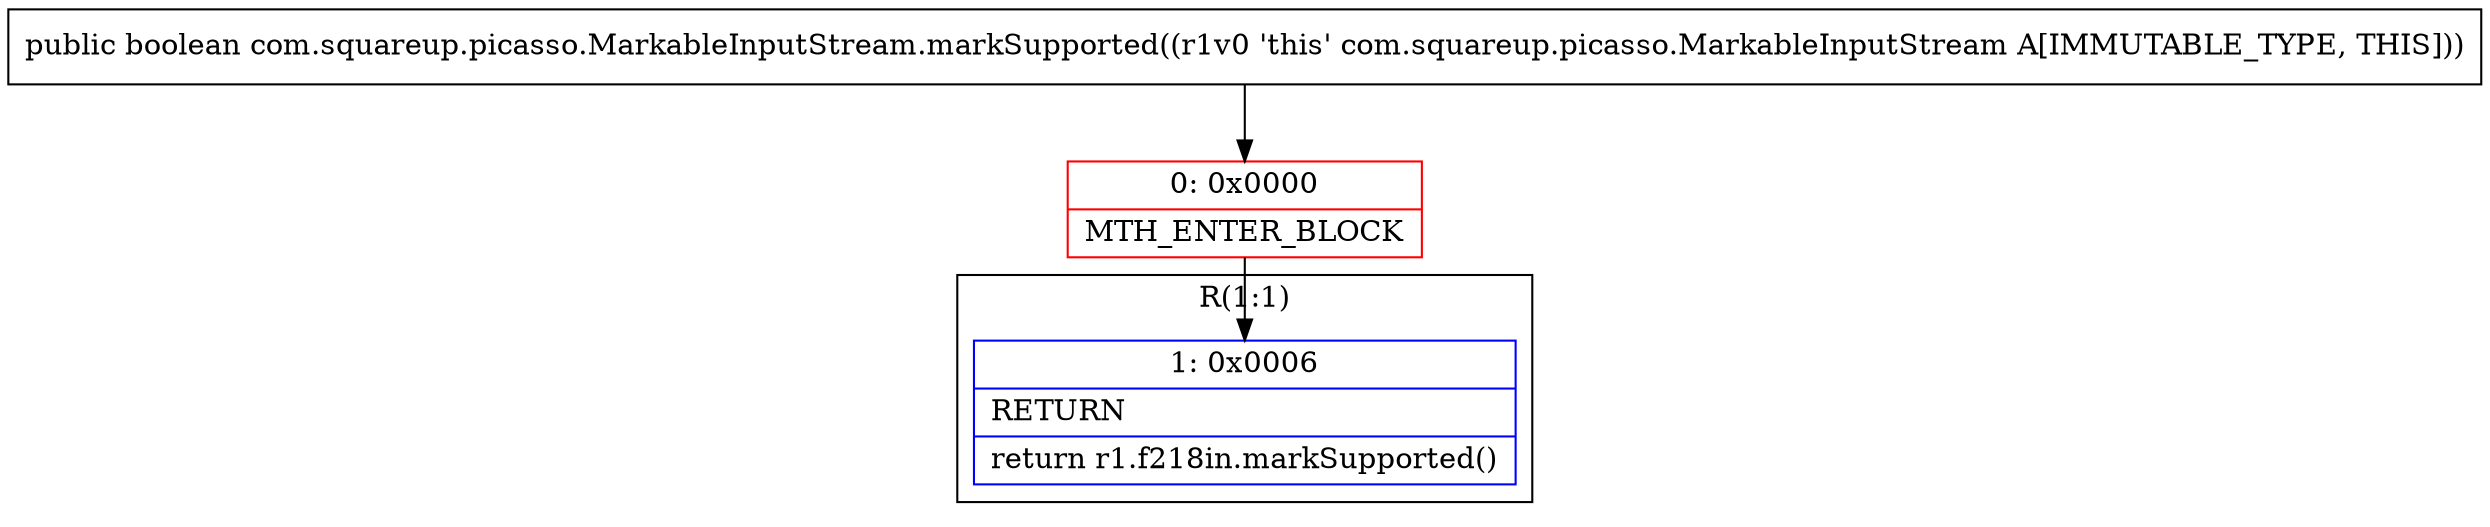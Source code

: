 digraph "CFG forcom.squareup.picasso.MarkableInputStream.markSupported()Z" {
subgraph cluster_Region_770698712 {
label = "R(1:1)";
node [shape=record,color=blue];
Node_1 [shape=record,label="{1\:\ 0x0006|RETURN\l|return r1.f218in.markSupported()\l}"];
}
Node_0 [shape=record,color=red,label="{0\:\ 0x0000|MTH_ENTER_BLOCK\l}"];
MethodNode[shape=record,label="{public boolean com.squareup.picasso.MarkableInputStream.markSupported((r1v0 'this' com.squareup.picasso.MarkableInputStream A[IMMUTABLE_TYPE, THIS])) }"];
MethodNode -> Node_0;
Node_0 -> Node_1;
}

